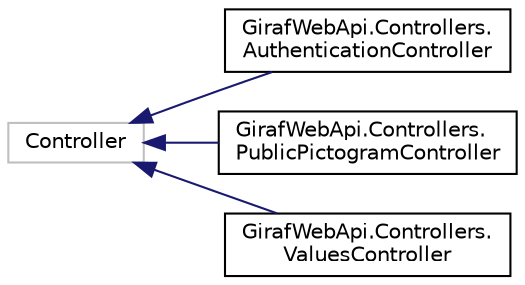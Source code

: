 digraph "Graphical Class Hierarchy"
{
  edge [fontname="Helvetica",fontsize="10",labelfontname="Helvetica",labelfontsize="10"];
  node [fontname="Helvetica",fontsize="10",shape=record];
  rankdir="LR";
  Node1 [label="Controller",height=0.2,width=0.4,color="grey75", fillcolor="white", style="filled"];
  Node1 -> Node2 [dir="back",color="midnightblue",fontsize="10",style="solid",fontname="Helvetica"];
  Node2 [label="GirafWebApi.Controllers.\lAuthenticationController",height=0.2,width=0.4,color="black", fillcolor="white", style="filled",URL="$classGirafWebApi_1_1Controllers_1_1AuthenticationController.html"];
  Node1 -> Node3 [dir="back",color="midnightblue",fontsize="10",style="solid",fontname="Helvetica"];
  Node3 [label="GirafWebApi.Controllers.\lPublicPictogramController",height=0.2,width=0.4,color="black", fillcolor="white", style="filled",URL="$classGirafWebApi_1_1Controllers_1_1PublicPictogramController.html"];
  Node1 -> Node4 [dir="back",color="midnightblue",fontsize="10",style="solid",fontname="Helvetica"];
  Node4 [label="GirafWebApi.Controllers.\lValuesController",height=0.2,width=0.4,color="black", fillcolor="white", style="filled",URL="$classGirafWebApi_1_1Controllers_1_1ValuesController.html"];
}
